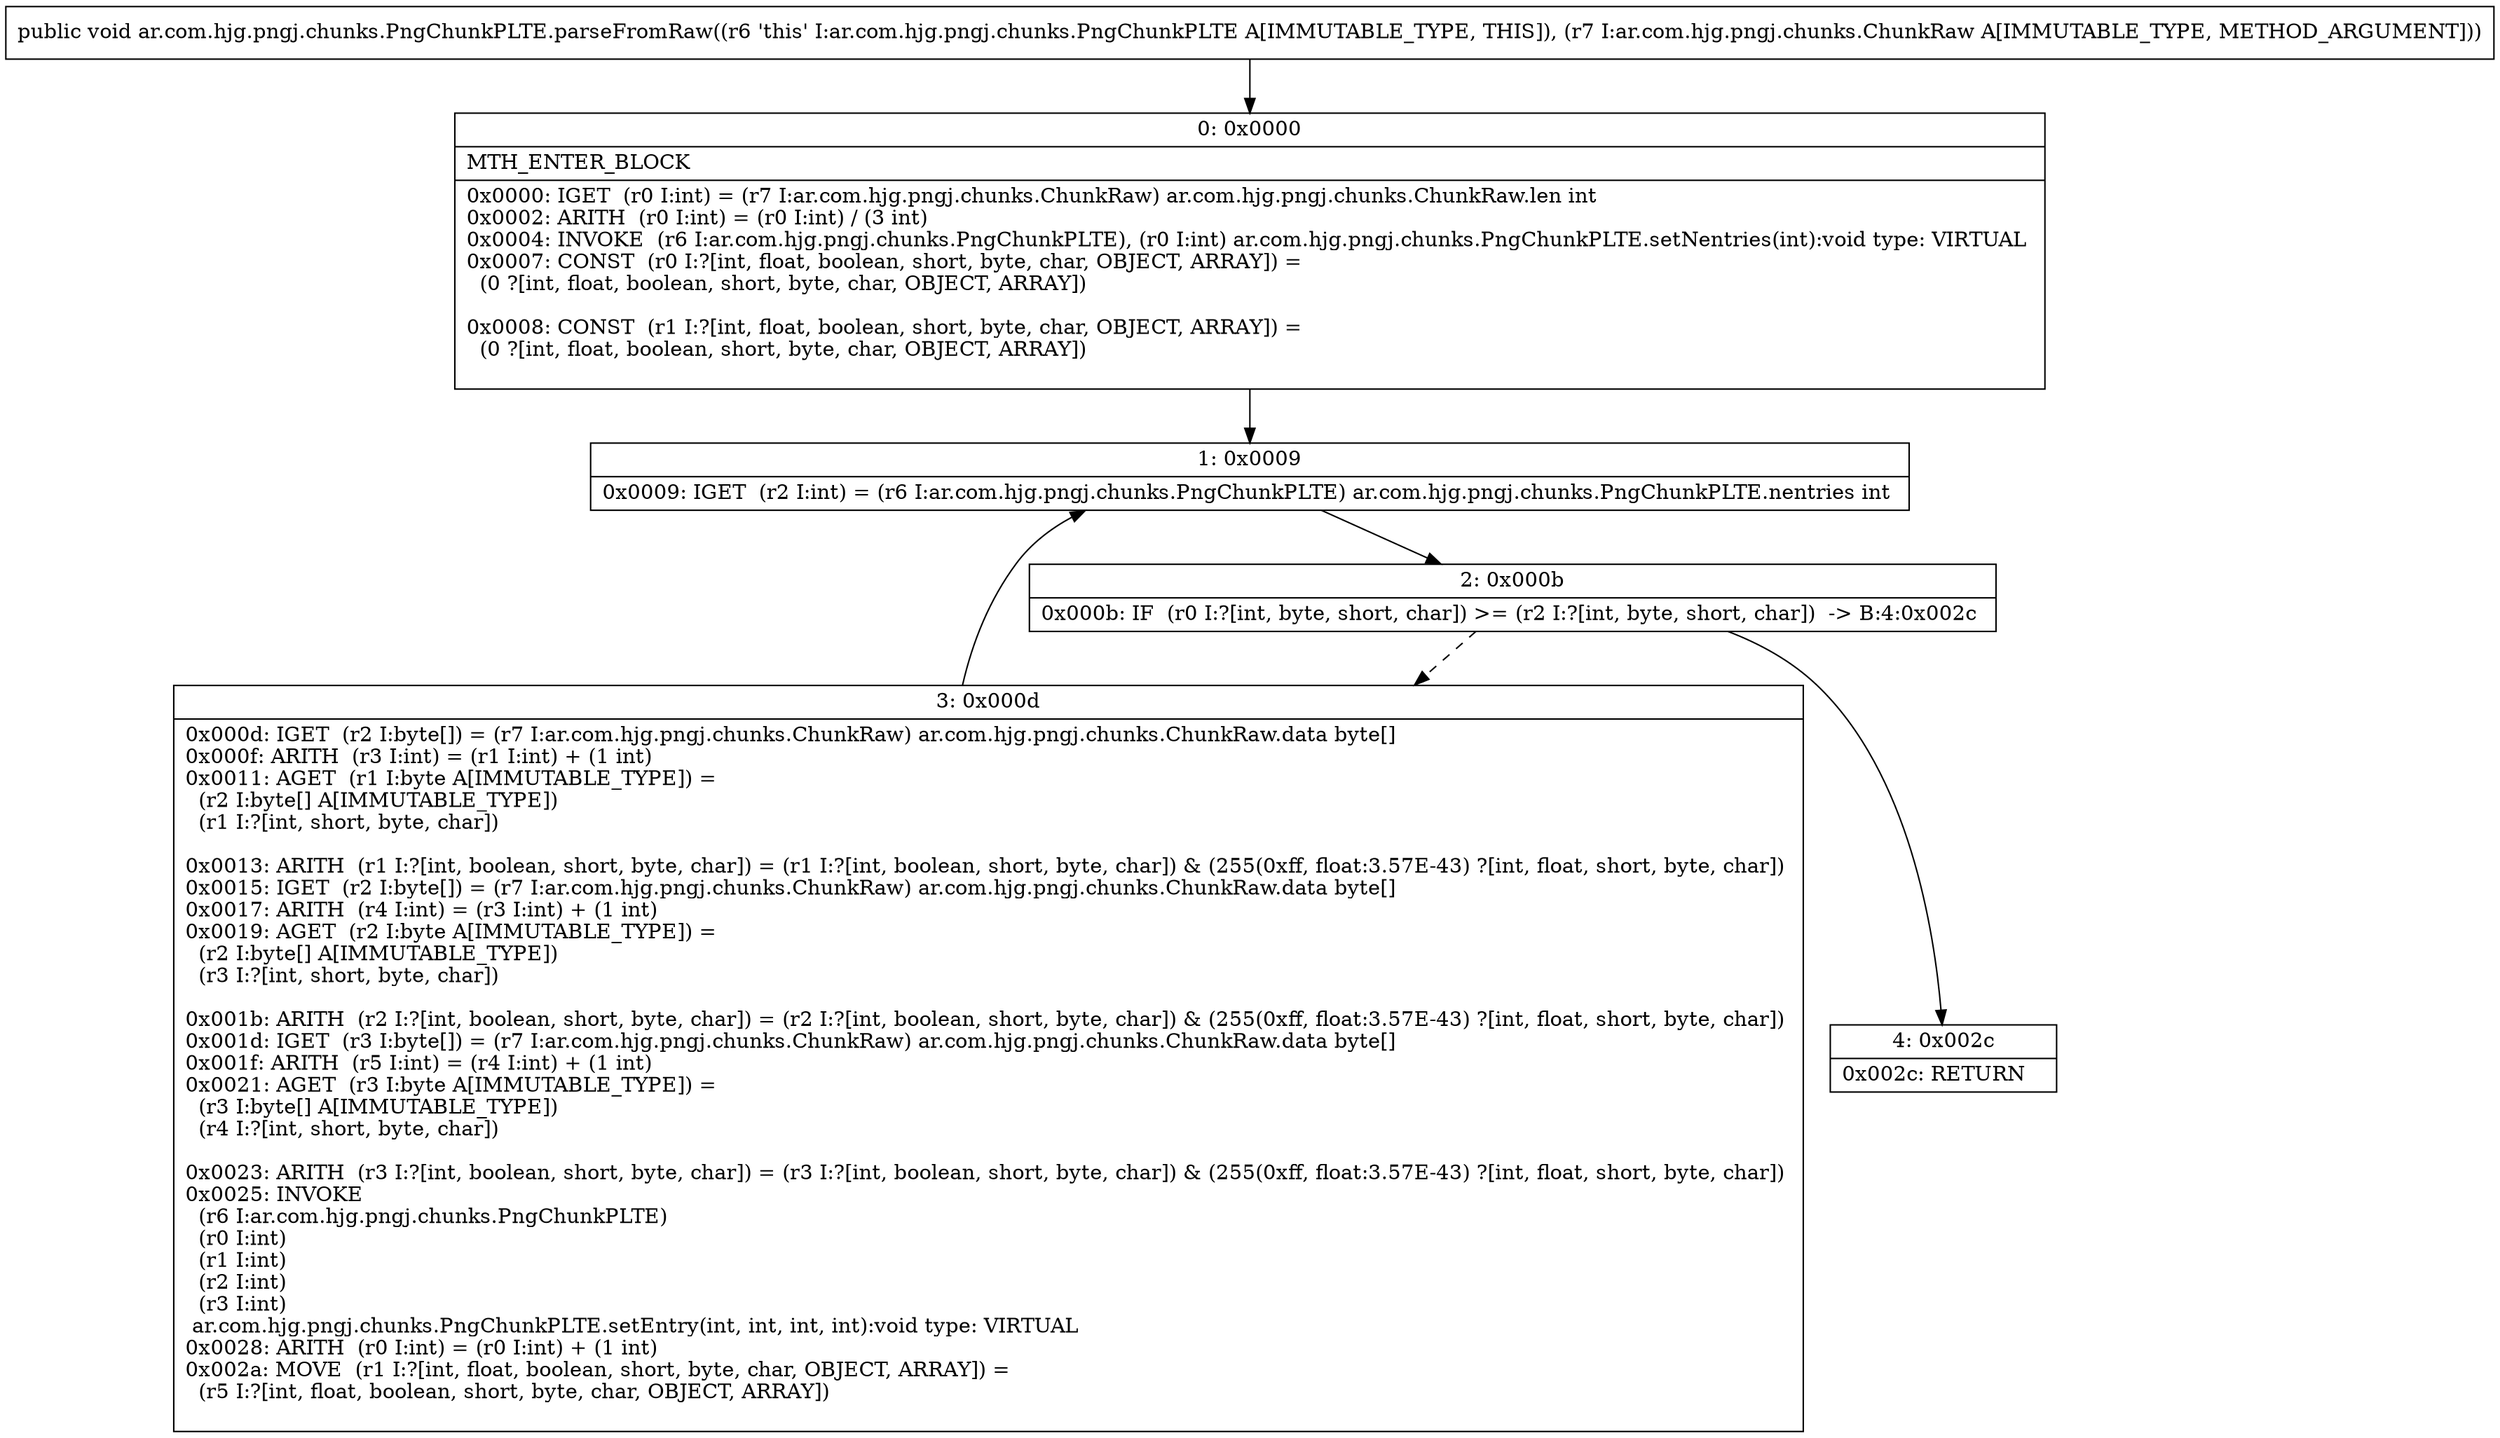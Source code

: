 digraph "CFG forar.com.hjg.pngj.chunks.PngChunkPLTE.parseFromRaw(Lar\/com\/hjg\/pngj\/chunks\/ChunkRaw;)V" {
Node_0 [shape=record,label="{0\:\ 0x0000|MTH_ENTER_BLOCK\l|0x0000: IGET  (r0 I:int) = (r7 I:ar.com.hjg.pngj.chunks.ChunkRaw) ar.com.hjg.pngj.chunks.ChunkRaw.len int \l0x0002: ARITH  (r0 I:int) = (r0 I:int) \/ (3 int) \l0x0004: INVOKE  (r6 I:ar.com.hjg.pngj.chunks.PngChunkPLTE), (r0 I:int) ar.com.hjg.pngj.chunks.PngChunkPLTE.setNentries(int):void type: VIRTUAL \l0x0007: CONST  (r0 I:?[int, float, boolean, short, byte, char, OBJECT, ARRAY]) = \l  (0 ?[int, float, boolean, short, byte, char, OBJECT, ARRAY])\l \l0x0008: CONST  (r1 I:?[int, float, boolean, short, byte, char, OBJECT, ARRAY]) = \l  (0 ?[int, float, boolean, short, byte, char, OBJECT, ARRAY])\l \l}"];
Node_1 [shape=record,label="{1\:\ 0x0009|0x0009: IGET  (r2 I:int) = (r6 I:ar.com.hjg.pngj.chunks.PngChunkPLTE) ar.com.hjg.pngj.chunks.PngChunkPLTE.nentries int \l}"];
Node_2 [shape=record,label="{2\:\ 0x000b|0x000b: IF  (r0 I:?[int, byte, short, char]) \>= (r2 I:?[int, byte, short, char])  \-\> B:4:0x002c \l}"];
Node_3 [shape=record,label="{3\:\ 0x000d|0x000d: IGET  (r2 I:byte[]) = (r7 I:ar.com.hjg.pngj.chunks.ChunkRaw) ar.com.hjg.pngj.chunks.ChunkRaw.data byte[] \l0x000f: ARITH  (r3 I:int) = (r1 I:int) + (1 int) \l0x0011: AGET  (r1 I:byte A[IMMUTABLE_TYPE]) = \l  (r2 I:byte[] A[IMMUTABLE_TYPE])\l  (r1 I:?[int, short, byte, char])\l \l0x0013: ARITH  (r1 I:?[int, boolean, short, byte, char]) = (r1 I:?[int, boolean, short, byte, char]) & (255(0xff, float:3.57E\-43) ?[int, float, short, byte, char]) \l0x0015: IGET  (r2 I:byte[]) = (r7 I:ar.com.hjg.pngj.chunks.ChunkRaw) ar.com.hjg.pngj.chunks.ChunkRaw.data byte[] \l0x0017: ARITH  (r4 I:int) = (r3 I:int) + (1 int) \l0x0019: AGET  (r2 I:byte A[IMMUTABLE_TYPE]) = \l  (r2 I:byte[] A[IMMUTABLE_TYPE])\l  (r3 I:?[int, short, byte, char])\l \l0x001b: ARITH  (r2 I:?[int, boolean, short, byte, char]) = (r2 I:?[int, boolean, short, byte, char]) & (255(0xff, float:3.57E\-43) ?[int, float, short, byte, char]) \l0x001d: IGET  (r3 I:byte[]) = (r7 I:ar.com.hjg.pngj.chunks.ChunkRaw) ar.com.hjg.pngj.chunks.ChunkRaw.data byte[] \l0x001f: ARITH  (r5 I:int) = (r4 I:int) + (1 int) \l0x0021: AGET  (r3 I:byte A[IMMUTABLE_TYPE]) = \l  (r3 I:byte[] A[IMMUTABLE_TYPE])\l  (r4 I:?[int, short, byte, char])\l \l0x0023: ARITH  (r3 I:?[int, boolean, short, byte, char]) = (r3 I:?[int, boolean, short, byte, char]) & (255(0xff, float:3.57E\-43) ?[int, float, short, byte, char]) \l0x0025: INVOKE  \l  (r6 I:ar.com.hjg.pngj.chunks.PngChunkPLTE)\l  (r0 I:int)\l  (r1 I:int)\l  (r2 I:int)\l  (r3 I:int)\l ar.com.hjg.pngj.chunks.PngChunkPLTE.setEntry(int, int, int, int):void type: VIRTUAL \l0x0028: ARITH  (r0 I:int) = (r0 I:int) + (1 int) \l0x002a: MOVE  (r1 I:?[int, float, boolean, short, byte, char, OBJECT, ARRAY]) = \l  (r5 I:?[int, float, boolean, short, byte, char, OBJECT, ARRAY])\l \l}"];
Node_4 [shape=record,label="{4\:\ 0x002c|0x002c: RETURN   \l}"];
MethodNode[shape=record,label="{public void ar.com.hjg.pngj.chunks.PngChunkPLTE.parseFromRaw((r6 'this' I:ar.com.hjg.pngj.chunks.PngChunkPLTE A[IMMUTABLE_TYPE, THIS]), (r7 I:ar.com.hjg.pngj.chunks.ChunkRaw A[IMMUTABLE_TYPE, METHOD_ARGUMENT])) }"];
MethodNode -> Node_0;
Node_0 -> Node_1;
Node_1 -> Node_2;
Node_2 -> Node_3[style=dashed];
Node_2 -> Node_4;
Node_3 -> Node_1;
}

